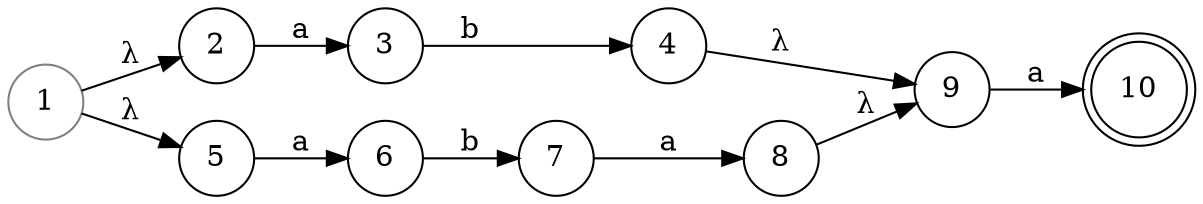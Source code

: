 digraph G{
  rankdir=LR;
  10 [shape = doublecircle];
  1 [ color = "#808080", shape = circle];
  node [shape = circle];
  1 -> 2, 5  [label = "λ"];
  2 -> 3 [label = "a"];
  3 -> 4 [label = "b"];
  5 -> 6 [label = "a"];
  6 -> 7 [label = "b"];
  7 -> 8 [label = "a"];
  4 -> 9 [label = "λ"];
  8 -> 9 [label = "λ"];
  9 -> 10 [label = "a"];
}

